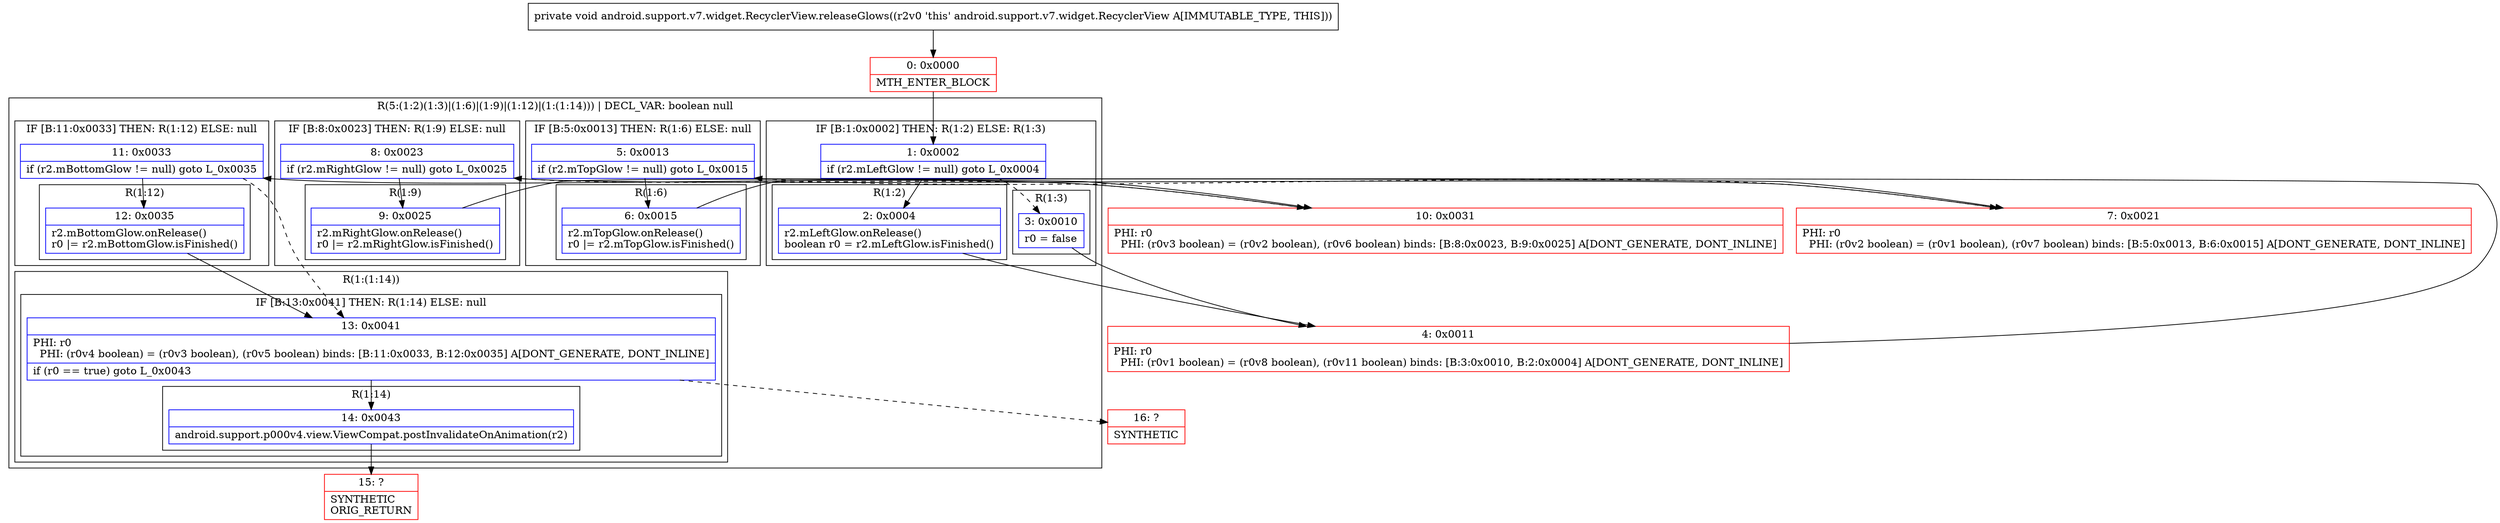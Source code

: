 digraph "CFG forandroid.support.v7.widget.RecyclerView.releaseGlows()V" {
subgraph cluster_Region_836681347 {
label = "R(5:(1:2)(1:3)|(1:6)|(1:9)|(1:12)|(1:(1:14))) | DECL_VAR: boolean null\l";
node [shape=record,color=blue];
subgraph cluster_IfRegion_481373508 {
label = "IF [B:1:0x0002] THEN: R(1:2) ELSE: R(1:3)";
node [shape=record,color=blue];
Node_1 [shape=record,label="{1\:\ 0x0002|if (r2.mLeftGlow != null) goto L_0x0004\l}"];
subgraph cluster_Region_1504747108 {
label = "R(1:2)";
node [shape=record,color=blue];
Node_2 [shape=record,label="{2\:\ 0x0004|r2.mLeftGlow.onRelease()\lboolean r0 = r2.mLeftGlow.isFinished()\l}"];
}
subgraph cluster_Region_1605733603 {
label = "R(1:3)";
node [shape=record,color=blue];
Node_3 [shape=record,label="{3\:\ 0x0010|r0 = false\l}"];
}
}
subgraph cluster_IfRegion_1349440029 {
label = "IF [B:5:0x0013] THEN: R(1:6) ELSE: null";
node [shape=record,color=blue];
Node_5 [shape=record,label="{5\:\ 0x0013|if (r2.mTopGlow != null) goto L_0x0015\l}"];
subgraph cluster_Region_1369584110 {
label = "R(1:6)";
node [shape=record,color=blue];
Node_6 [shape=record,label="{6\:\ 0x0015|r2.mTopGlow.onRelease()\lr0 \|= r2.mTopGlow.isFinished()\l}"];
}
}
subgraph cluster_IfRegion_673188053 {
label = "IF [B:8:0x0023] THEN: R(1:9) ELSE: null";
node [shape=record,color=blue];
Node_8 [shape=record,label="{8\:\ 0x0023|if (r2.mRightGlow != null) goto L_0x0025\l}"];
subgraph cluster_Region_1697701063 {
label = "R(1:9)";
node [shape=record,color=blue];
Node_9 [shape=record,label="{9\:\ 0x0025|r2.mRightGlow.onRelease()\lr0 \|= r2.mRightGlow.isFinished()\l}"];
}
}
subgraph cluster_IfRegion_1825473012 {
label = "IF [B:11:0x0033] THEN: R(1:12) ELSE: null";
node [shape=record,color=blue];
Node_11 [shape=record,label="{11\:\ 0x0033|if (r2.mBottomGlow != null) goto L_0x0035\l}"];
subgraph cluster_Region_68174443 {
label = "R(1:12)";
node [shape=record,color=blue];
Node_12 [shape=record,label="{12\:\ 0x0035|r2.mBottomGlow.onRelease()\lr0 \|= r2.mBottomGlow.isFinished()\l}"];
}
}
subgraph cluster_Region_2030062116 {
label = "R(1:(1:14))";
node [shape=record,color=blue];
subgraph cluster_IfRegion_1599639843 {
label = "IF [B:13:0x0041] THEN: R(1:14) ELSE: null";
node [shape=record,color=blue];
Node_13 [shape=record,label="{13\:\ 0x0041|PHI: r0 \l  PHI: (r0v4 boolean) = (r0v3 boolean), (r0v5 boolean) binds: [B:11:0x0033, B:12:0x0035] A[DONT_GENERATE, DONT_INLINE]\l|if (r0 == true) goto L_0x0043\l}"];
subgraph cluster_Region_1997954237 {
label = "R(1:14)";
node [shape=record,color=blue];
Node_14 [shape=record,label="{14\:\ 0x0043|android.support.p000v4.view.ViewCompat.postInvalidateOnAnimation(r2)\l}"];
}
}
}
}
Node_0 [shape=record,color=red,label="{0\:\ 0x0000|MTH_ENTER_BLOCK\l}"];
Node_4 [shape=record,color=red,label="{4\:\ 0x0011|PHI: r0 \l  PHI: (r0v1 boolean) = (r0v8 boolean), (r0v11 boolean) binds: [B:3:0x0010, B:2:0x0004] A[DONT_GENERATE, DONT_INLINE]\l}"];
Node_7 [shape=record,color=red,label="{7\:\ 0x0021|PHI: r0 \l  PHI: (r0v2 boolean) = (r0v1 boolean), (r0v7 boolean) binds: [B:5:0x0013, B:6:0x0015] A[DONT_GENERATE, DONT_INLINE]\l}"];
Node_10 [shape=record,color=red,label="{10\:\ 0x0031|PHI: r0 \l  PHI: (r0v3 boolean) = (r0v2 boolean), (r0v6 boolean) binds: [B:8:0x0023, B:9:0x0025] A[DONT_GENERATE, DONT_INLINE]\l}"];
Node_15 [shape=record,color=red,label="{15\:\ ?|SYNTHETIC\lORIG_RETURN\l}"];
Node_16 [shape=record,color=red,label="{16\:\ ?|SYNTHETIC\l}"];
MethodNode[shape=record,label="{private void android.support.v7.widget.RecyclerView.releaseGlows((r2v0 'this' android.support.v7.widget.RecyclerView A[IMMUTABLE_TYPE, THIS])) }"];
MethodNode -> Node_0;
Node_1 -> Node_2;
Node_1 -> Node_3[style=dashed];
Node_2 -> Node_4;
Node_3 -> Node_4;
Node_5 -> Node_6;
Node_5 -> Node_7[style=dashed];
Node_6 -> Node_7;
Node_8 -> Node_9;
Node_8 -> Node_10[style=dashed];
Node_9 -> Node_10;
Node_11 -> Node_12;
Node_11 -> Node_13[style=dashed];
Node_12 -> Node_13;
Node_13 -> Node_14;
Node_13 -> Node_16[style=dashed];
Node_14 -> Node_15;
Node_0 -> Node_1;
Node_4 -> Node_5;
Node_7 -> Node_8;
Node_10 -> Node_11;
}

